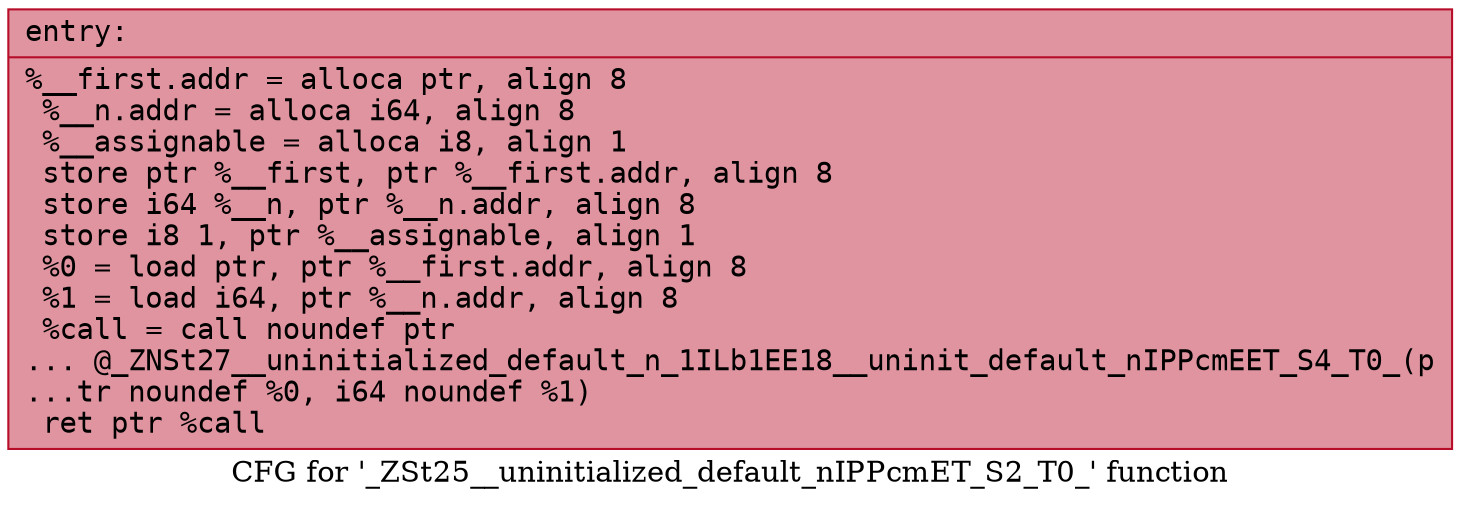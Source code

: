 digraph "CFG for '_ZSt25__uninitialized_default_nIPPcmET_S2_T0_' function" {
	label="CFG for '_ZSt25__uninitialized_default_nIPPcmET_S2_T0_' function";

	Node0x561f16551b50 [shape=record,color="#b70d28ff", style=filled, fillcolor="#b70d2870" fontname="Courier",label="{entry:\l|  %__first.addr = alloca ptr, align 8\l  %__n.addr = alloca i64, align 8\l  %__assignable = alloca i8, align 1\l  store ptr %__first, ptr %__first.addr, align 8\l  store i64 %__n, ptr %__n.addr, align 8\l  store i8 1, ptr %__assignable, align 1\l  %0 = load ptr, ptr %__first.addr, align 8\l  %1 = load i64, ptr %__n.addr, align 8\l  %call = call noundef ptr\l... @_ZNSt27__uninitialized_default_n_1ILb1EE18__uninit_default_nIPPcmEET_S4_T0_(p\l...tr noundef %0, i64 noundef %1)\l  ret ptr %call\l}"];
}

